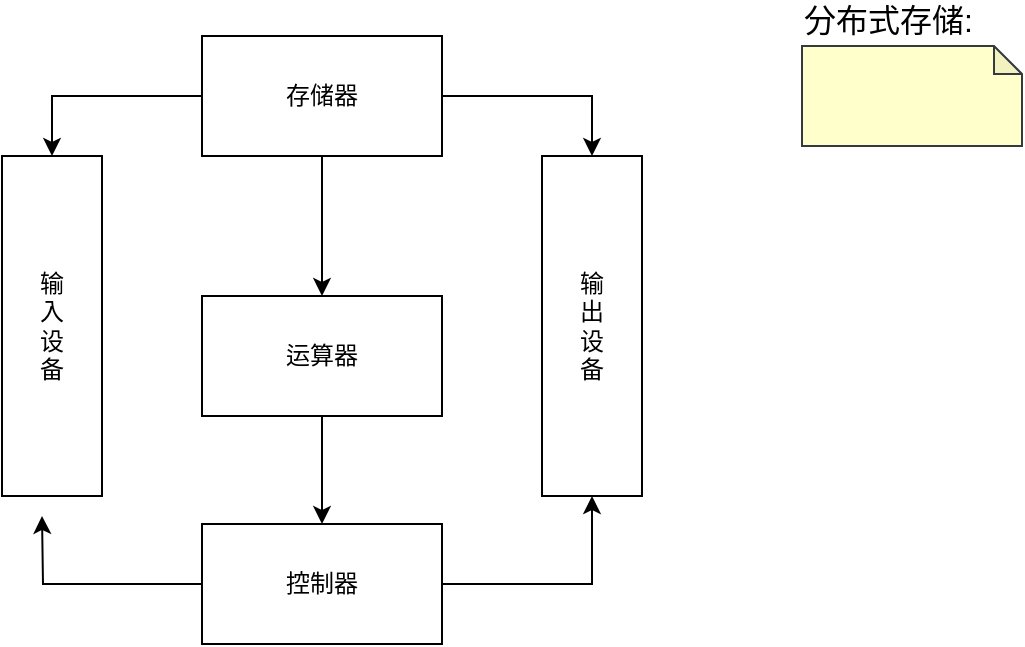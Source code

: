 <mxfile version="15.3.7" type="device"><diagram id="sFGYpg7wFO9nPG7wsanM" name="知识体系"><mxGraphModel dx="946" dy="602" grid="1" gridSize="10" guides="1" tooltips="1" connect="1" arrows="1" fold="1" page="1" pageScale="1" pageWidth="1169" pageHeight="827" math="0" shadow="0"><root><mxCell id="0"/><mxCell id="1" parent="0"/><mxCell id="486YiyGqZMIEb7H1b96P-6" style="edgeStyle=orthogonalEdgeStyle;rounded=0;orthogonalLoop=1;jettySize=auto;html=1;" edge="1" parent="1" source="486YiyGqZMIEb7H1b96P-1" target="486YiyGqZMIEb7H1b96P-2"><mxGeometry relative="1" as="geometry"/></mxCell><mxCell id="486YiyGqZMIEb7H1b96P-9" style="edgeStyle=orthogonalEdgeStyle;rounded=0;orthogonalLoop=1;jettySize=auto;html=1;entryX=0.5;entryY=0;entryDx=0;entryDy=0;" edge="1" parent="1" source="486YiyGqZMIEb7H1b96P-1" target="486YiyGqZMIEb7H1b96P-3"><mxGeometry relative="1" as="geometry"/></mxCell><mxCell id="486YiyGqZMIEb7H1b96P-10" style="edgeStyle=orthogonalEdgeStyle;rounded=0;orthogonalLoop=1;jettySize=auto;html=1;entryX=0.5;entryY=0;entryDx=0;entryDy=0;" edge="1" parent="1" source="486YiyGqZMIEb7H1b96P-1" target="486YiyGqZMIEb7H1b96P-5"><mxGeometry relative="1" as="geometry"/></mxCell><mxCell id="486YiyGqZMIEb7H1b96P-1" value="存储器" style="rounded=0;whiteSpace=wrap;html=1;" vertex="1" parent="1"><mxGeometry x="340" y="170" width="120" height="60" as="geometry"/></mxCell><mxCell id="486YiyGqZMIEb7H1b96P-7" style="edgeStyle=orthogonalEdgeStyle;rounded=0;orthogonalLoop=1;jettySize=auto;html=1;" edge="1" parent="1" source="486YiyGqZMIEb7H1b96P-2" target="486YiyGqZMIEb7H1b96P-4"><mxGeometry relative="1" as="geometry"/></mxCell><mxCell id="486YiyGqZMIEb7H1b96P-2" value="运算器" style="rounded=0;whiteSpace=wrap;html=1;" vertex="1" parent="1"><mxGeometry x="340" y="300" width="120" height="60" as="geometry"/></mxCell><mxCell id="486YiyGqZMIEb7H1b96P-3" value="输&lt;br&gt;出&lt;br&gt;设&lt;br&gt;备" style="rounded=0;whiteSpace=wrap;html=1;" vertex="1" parent="1"><mxGeometry x="510" y="230" width="50" height="170" as="geometry"/></mxCell><mxCell id="486YiyGqZMIEb7H1b96P-11" style="edgeStyle=orthogonalEdgeStyle;rounded=0;orthogonalLoop=1;jettySize=auto;html=1;" edge="1" parent="1" source="486YiyGqZMIEb7H1b96P-4"><mxGeometry relative="1" as="geometry"><mxPoint x="260" y="410" as="targetPoint"/></mxGeometry></mxCell><mxCell id="486YiyGqZMIEb7H1b96P-13" style="edgeStyle=orthogonalEdgeStyle;rounded=0;orthogonalLoop=1;jettySize=auto;html=1;" edge="1" parent="1" source="486YiyGqZMIEb7H1b96P-4" target="486YiyGqZMIEb7H1b96P-3"><mxGeometry relative="1" as="geometry"/></mxCell><mxCell id="486YiyGqZMIEb7H1b96P-4" value="控制器" style="rounded=0;whiteSpace=wrap;html=1;" vertex="1" parent="1"><mxGeometry x="340" y="414" width="120" height="60" as="geometry"/></mxCell><mxCell id="486YiyGqZMIEb7H1b96P-5" value="输&lt;br&gt;入&lt;br&gt;设&lt;br&gt;备" style="rounded=0;whiteSpace=wrap;html=1;" vertex="1" parent="1"><mxGeometry x="240" y="230" width="50" height="170" as="geometry"/></mxCell><mxCell id="486YiyGqZMIEb7H1b96P-15" value="分布式存储:&lt;br&gt;&lt;br&gt;&lt;br&gt;&lt;br&gt;&lt;br&gt;" style="shape=note;whiteSpace=wrap;html=1;backgroundOutline=1;darkOpacity=0.05;strokeWidth=1;fontSize=16;size=14;align=left;spacing=1;spacingTop=0;strokeColor=#36393d;fillColor=#FFFFCC;shadow=0;sketch=0;" vertex="1" parent="1"><mxGeometry x="640" y="175" width="110" height="50" as="geometry"/></mxCell></root></mxGraphModel></diagram></mxfile>